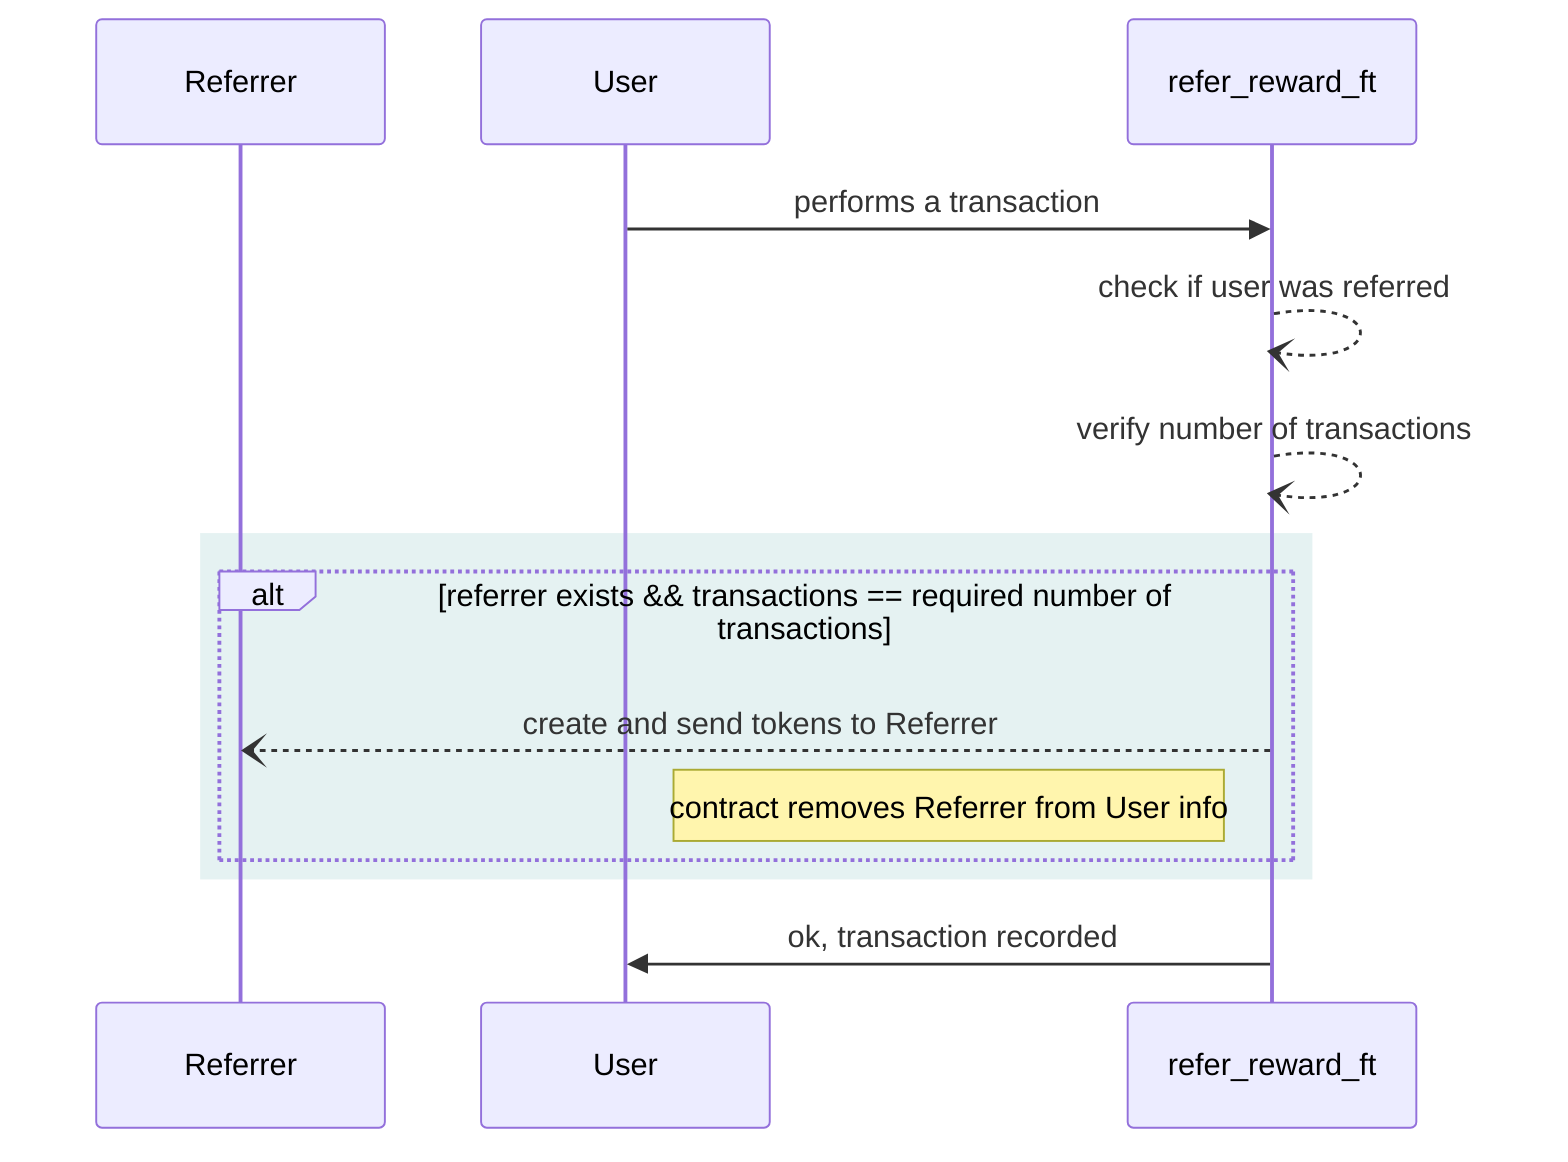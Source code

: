 sequenceDiagram
  participant Referrer
  participant User
  participant refer_reward_ft

  User ->> refer_reward_ft: performs a transaction
  refer_reward_ft --) refer_reward_ft: check if user was referred 
  refer_reward_ft --) refer_reward_ft: verify number of transactions
  rect rgba(0, 127, 127, .1)
    alt referrer exists && transactions == required number of transactions 
      refer_reward_ft --) Referrer: create and send tokens to Referrer 
      note left of refer_reward_ft: contract removes Referrer from User info 
    end
  end
  refer_reward_ft ->> User: ok, transaction recorded